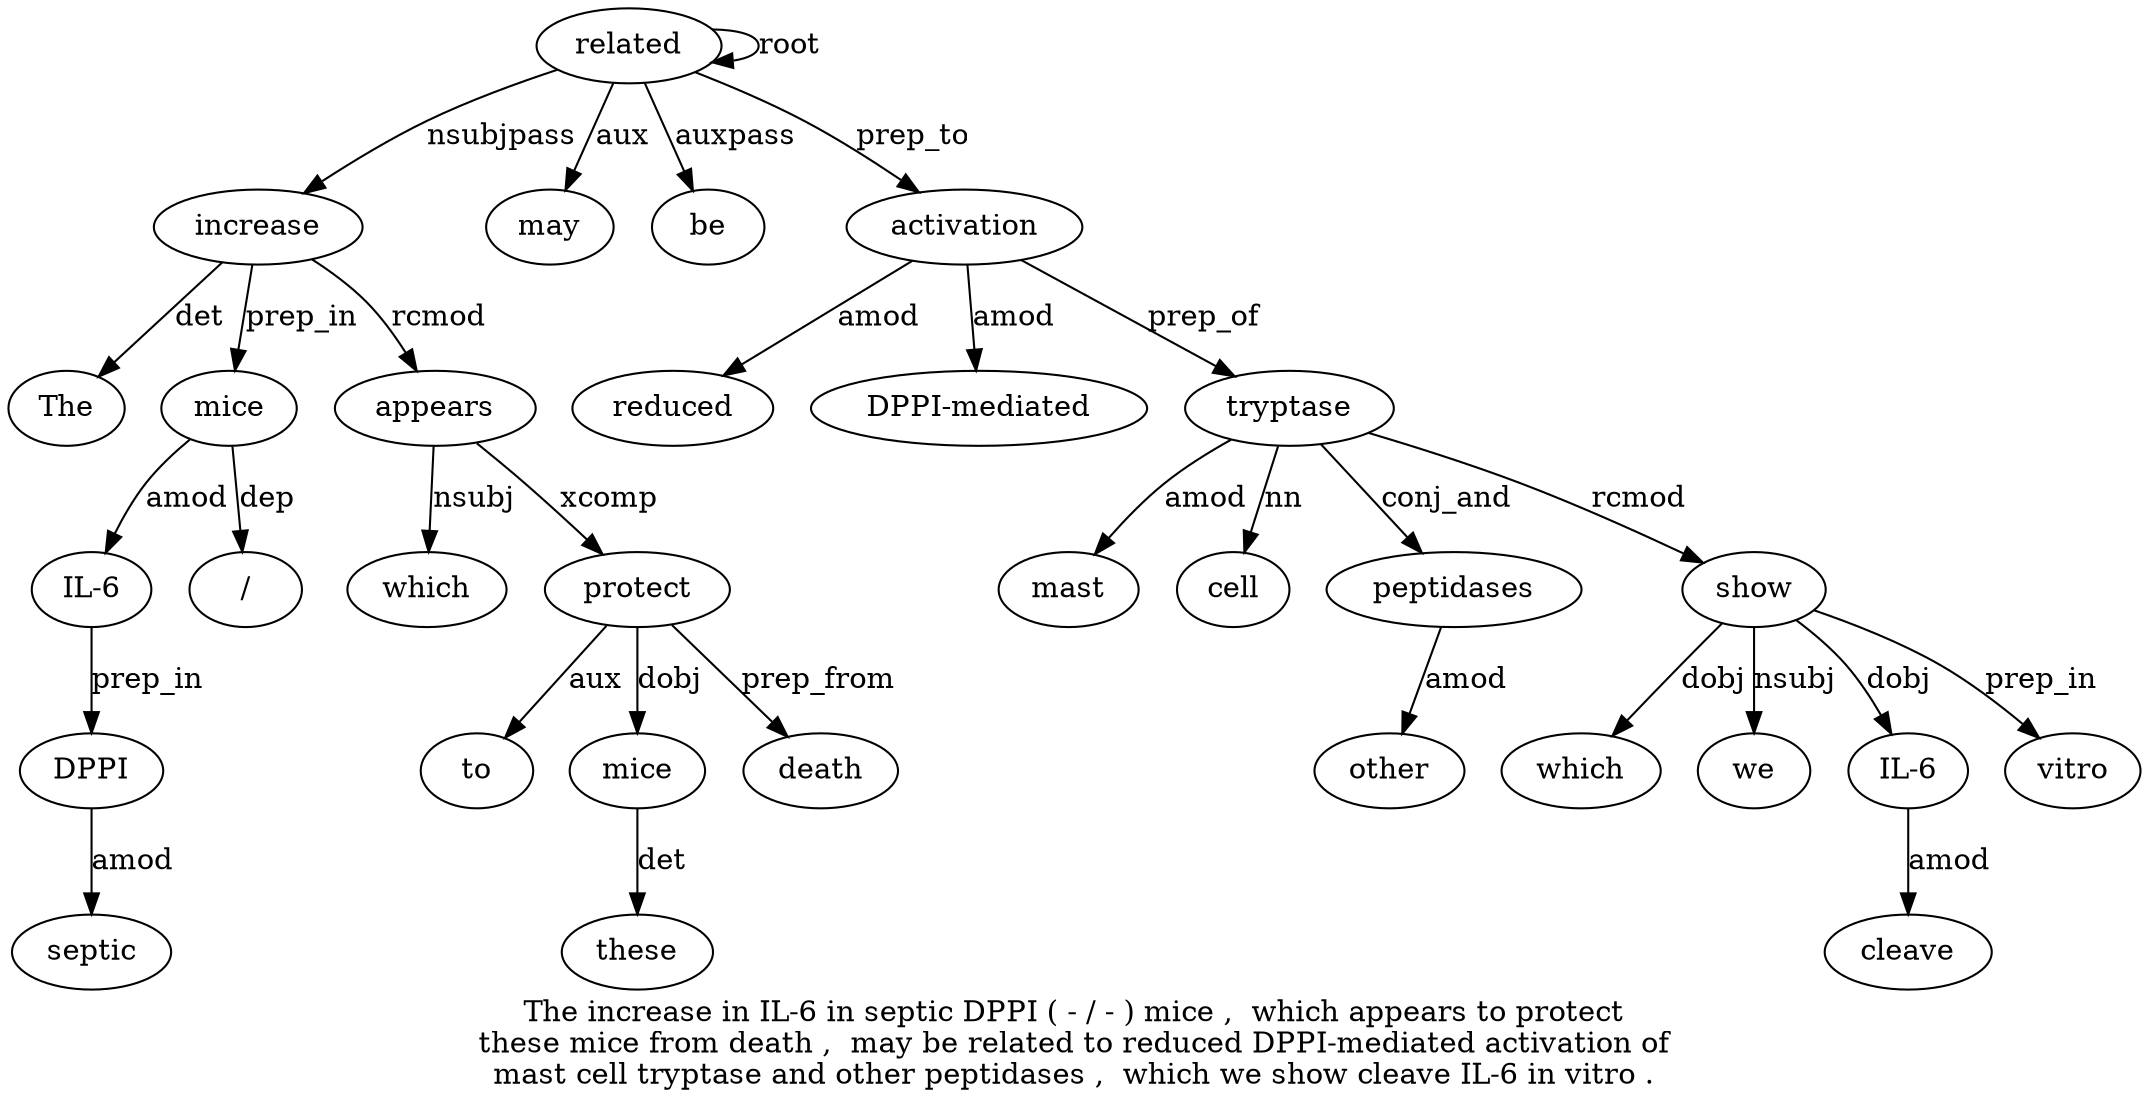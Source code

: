 digraph "The increase in IL-6 in septic DPPI ( - / - ) mice ,  which appears to protect these mice from death ,  may be related to reduced DPPI-mediated activation of mast cell tryptase and other peptidases ,  which we show cleave IL-6 in vitro ." {
label="The increase in IL-6 in septic DPPI ( - / - ) mice ,  which appears to protect
these mice from death ,  may be related to reduced DPPI-mediated activation of
mast cell tryptase and other peptidases ,  which we show cleave IL-6 in vitro .";
increase2 [style=filled, fillcolor=white, label=increase];
The1 [style=filled, fillcolor=white, label=The];
increase2 -> The1  [label=det];
related26 [style=filled, fillcolor=white, label=related];
related26 -> increase2  [label=nsubjpass];
mice13 [style=filled, fillcolor=white, label=mice];
"IL-64" [style=filled, fillcolor=white, label="IL-6"];
mice13 -> "IL-64"  [label=amod];
DPPI7 [style=filled, fillcolor=white, label=DPPI];
septic6 [style=filled, fillcolor=white, label=septic];
DPPI7 -> septic6  [label=amod];
"IL-64" -> DPPI7  [label=prep_in];
"/10" [style=filled, fillcolor=white, label="/"];
mice13 -> "/10"  [label=dep];
increase2 -> mice13  [label=prep_in];
appears16 [style=filled, fillcolor=white, label=appears];
which15 [style=filled, fillcolor=white, label=which];
appears16 -> which15  [label=nsubj];
increase2 -> appears16  [label=rcmod];
protect18 [style=filled, fillcolor=white, label=protect];
to17 [style=filled, fillcolor=white, label=to];
protect18 -> to17  [label=aux];
appears16 -> protect18  [label=xcomp];
mice20 [style=filled, fillcolor=white, label=mice];
these19 [style=filled, fillcolor=white, label=these];
mice20 -> these19  [label=det];
protect18 -> mice20  [label=dobj];
death22 [style=filled, fillcolor=white, label=death];
protect18 -> death22  [label=prep_from];
may24 [style=filled, fillcolor=white, label=may];
related26 -> may24  [label=aux];
be25 [style=filled, fillcolor=white, label=be];
related26 -> be25  [label=auxpass];
related26 -> related26  [label=root];
activation30 [style=filled, fillcolor=white, label=activation];
reduced28 [style=filled, fillcolor=white, label=reduced];
activation30 -> reduced28  [label=amod];
"DPPI-mediated29" [style=filled, fillcolor=white, label="DPPI-mediated"];
activation30 -> "DPPI-mediated29"  [label=amod];
related26 -> activation30  [label=prep_to];
tryptase34 [style=filled, fillcolor=white, label=tryptase];
mast32 [style=filled, fillcolor=white, label=mast];
tryptase34 -> mast32  [label=amod];
cell33 [style=filled, fillcolor=white, label=cell];
tryptase34 -> cell33  [label=nn];
activation30 -> tryptase34  [label=prep_of];
peptidases37 [style=filled, fillcolor=white, label=peptidases];
other36 [style=filled, fillcolor=white, label=other];
peptidases37 -> other36  [label=amod];
tryptase34 -> peptidases37  [label=conj_and];
show41 [style=filled, fillcolor=white, label=show];
which39 [style=filled, fillcolor=white, label=which];
show41 -> which39  [label=dobj];
we40 [style=filled, fillcolor=white, label=we];
show41 -> we40  [label=nsubj];
tryptase34 -> show41  [label=rcmod];
"IL-643" [style=filled, fillcolor=white, label="IL-6"];
cleave42 [style=filled, fillcolor=white, label=cleave];
"IL-643" -> cleave42  [label=amod];
show41 -> "IL-643"  [label=dobj];
vitro45 [style=filled, fillcolor=white, label=vitro];
show41 -> vitro45  [label=prep_in];
}
